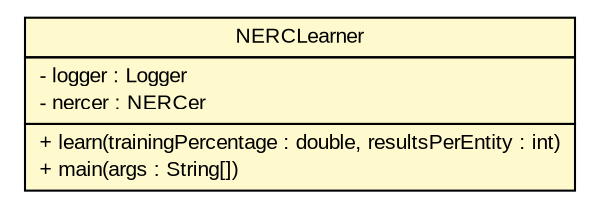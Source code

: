 #!/usr/local/bin/dot
#
# Class diagram 
# Generated by UMLGraph version 5.2 (http://www.umlgraph.org/)
#

digraph G {
	edge [fontname="arial",fontsize=10,labelfontname="arial",labelfontsize=10];
	node [fontname="arial",fontsize=10,shape=plaintext];
	nodesep=0.25;
	ranksep=0.5;
	// tud.iir.tagging.NERCLearner
	c53860 [label=<<table title="tud.iir.tagging.NERCLearner" border="0" cellborder="1" cellspacing="0" cellpadding="2" port="p" bgcolor="lemonChiffon" href="./NERCLearner.html">
		<tr><td><table border="0" cellspacing="0" cellpadding="1">
<tr><td align="center" balign="center"> NERCLearner </td></tr>
		</table></td></tr>
		<tr><td><table border="0" cellspacing="0" cellpadding="1">
<tr><td align="left" balign="left"> - logger : Logger </td></tr>
<tr><td align="left" balign="left"> - nercer : NERCer </td></tr>
		</table></td></tr>
		<tr><td><table border="0" cellspacing="0" cellpadding="1">
<tr><td align="left" balign="left"> + learn(trainingPercentage : double, resultsPerEntity : int) </td></tr>
<tr><td align="left" balign="left"> + main(args : String[]) </td></tr>
		</table></td></tr>
		</table>>, fontname="arial", fontcolor="black", fontsize=10.0];
}

